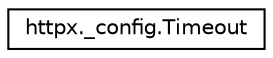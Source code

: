 digraph "Graphical Class Hierarchy"
{
 // LATEX_PDF_SIZE
  edge [fontname="Helvetica",fontsize="10",labelfontname="Helvetica",labelfontsize="10"];
  node [fontname="Helvetica",fontsize="10",shape=record];
  rankdir="LR";
  Node0 [label="httpx._config.Timeout",height=0.2,width=0.4,color="black", fillcolor="white", style="filled",URL="$classhttpx_1_1__config_1_1Timeout.html",tooltip=" "];
}
